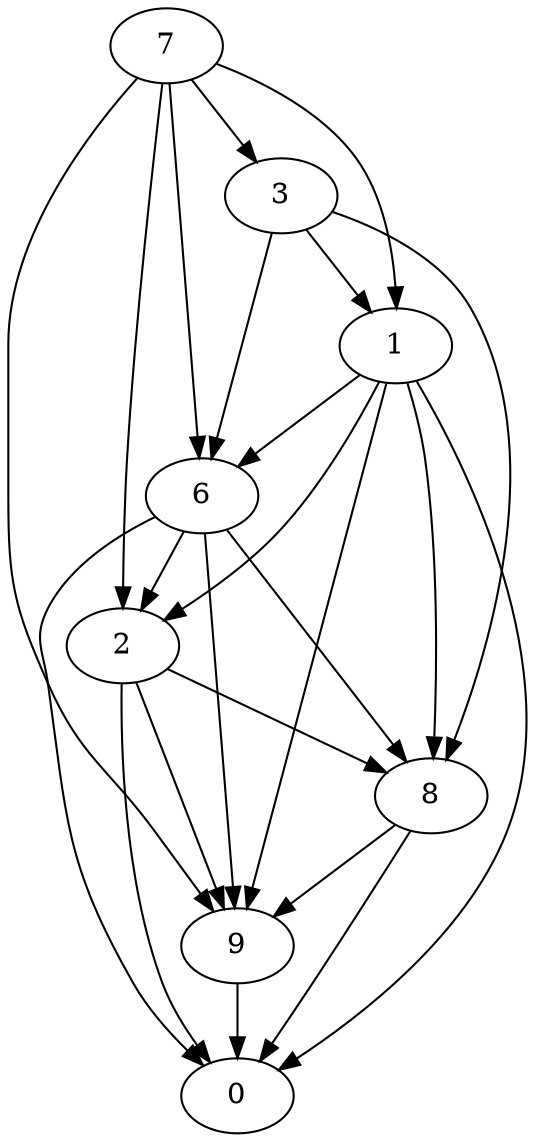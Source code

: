 digraph 
  {
    "6" -> "8";
    "6" -> "9";
    "6" -> "0";
    "6" -> "2";
    "7" -> "6";
    "7" -> "9";
    "7" -> "1";
    "7" -> "2";
    "7" -> "3";
    "8" -> "9";
    "8" -> "0";
    "9" -> "0";
    "1" -> "6";
    "1" -> "8";
    "1" -> "9";
    "1" -> "0";
    "1" -> "2";
    "2" -> "8";
    "2" -> "9";
    "2" -> "0";
    "3" -> "6";
    "3" -> "8";
    "3" -> "1";
  }
